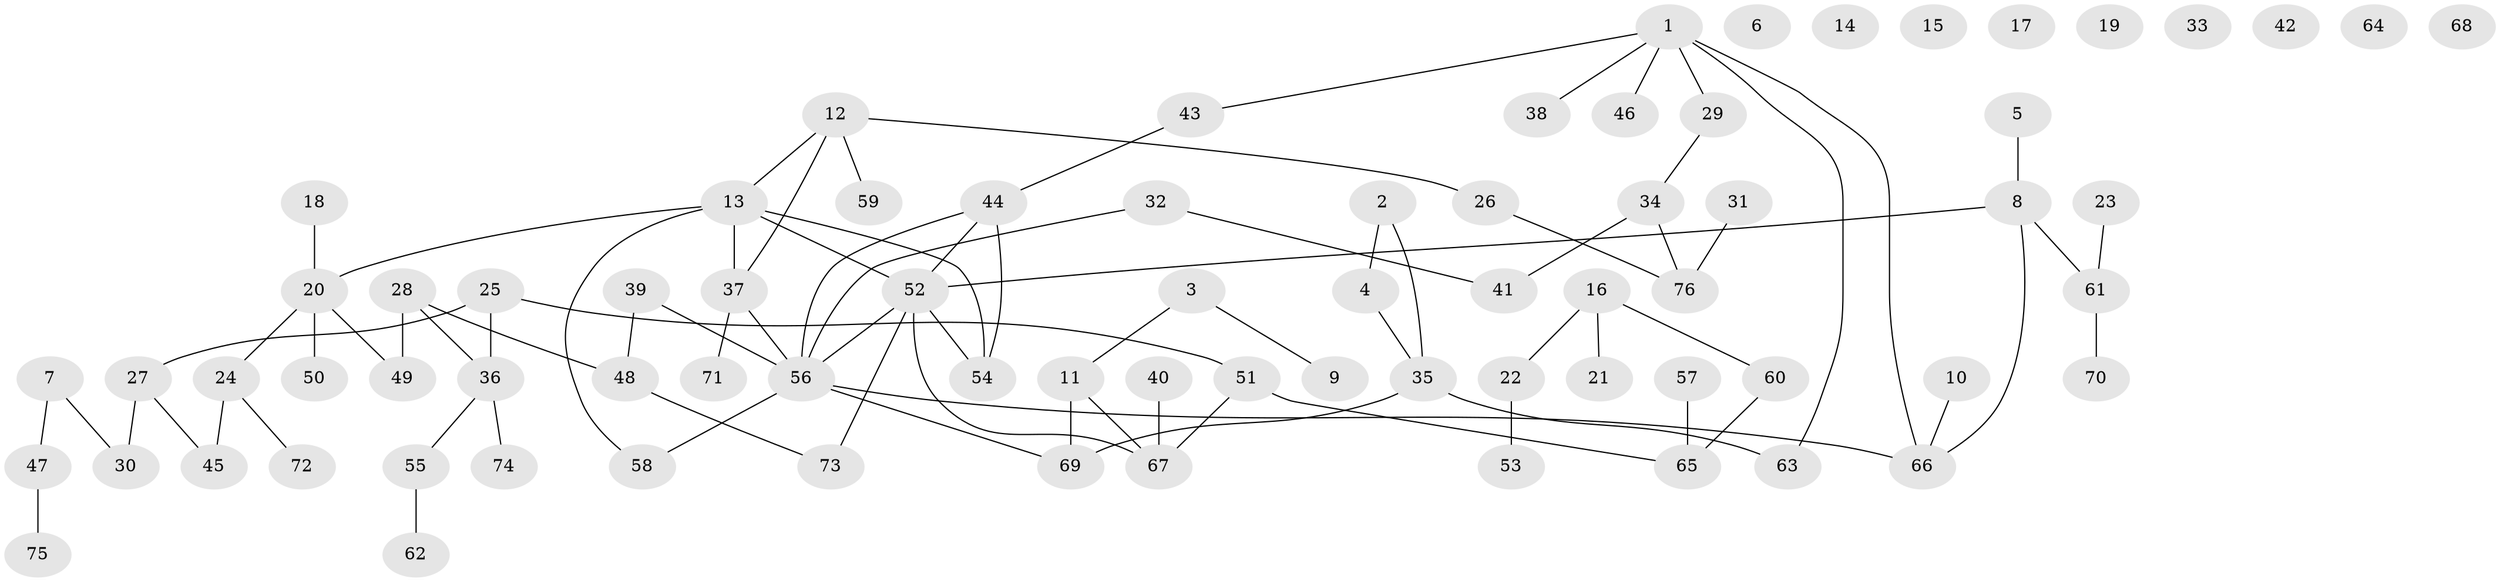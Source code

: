 // coarse degree distribution, {1: 0.3333333333333333, 0: 0.3, 4: 0.1, 3: 0.06666666666666667, 2: 0.13333333333333333, 8: 0.06666666666666667}
// Generated by graph-tools (version 1.1) at 2025/43/03/04/25 21:43:52]
// undirected, 76 vertices, 83 edges
graph export_dot {
graph [start="1"]
  node [color=gray90,style=filled];
  1;
  2;
  3;
  4;
  5;
  6;
  7;
  8;
  9;
  10;
  11;
  12;
  13;
  14;
  15;
  16;
  17;
  18;
  19;
  20;
  21;
  22;
  23;
  24;
  25;
  26;
  27;
  28;
  29;
  30;
  31;
  32;
  33;
  34;
  35;
  36;
  37;
  38;
  39;
  40;
  41;
  42;
  43;
  44;
  45;
  46;
  47;
  48;
  49;
  50;
  51;
  52;
  53;
  54;
  55;
  56;
  57;
  58;
  59;
  60;
  61;
  62;
  63;
  64;
  65;
  66;
  67;
  68;
  69;
  70;
  71;
  72;
  73;
  74;
  75;
  76;
  1 -- 29;
  1 -- 38;
  1 -- 43;
  1 -- 46;
  1 -- 63;
  1 -- 66;
  2 -- 4;
  2 -- 35;
  3 -- 9;
  3 -- 11;
  4 -- 35;
  5 -- 8;
  7 -- 30;
  7 -- 47;
  8 -- 52;
  8 -- 61;
  8 -- 66;
  10 -- 66;
  11 -- 67;
  11 -- 69;
  12 -- 13;
  12 -- 26;
  12 -- 37;
  12 -- 59;
  13 -- 20;
  13 -- 37;
  13 -- 52;
  13 -- 54;
  13 -- 58;
  16 -- 21;
  16 -- 22;
  16 -- 60;
  18 -- 20;
  20 -- 24;
  20 -- 49;
  20 -- 50;
  22 -- 53;
  23 -- 61;
  24 -- 45;
  24 -- 72;
  25 -- 27;
  25 -- 36;
  25 -- 51;
  26 -- 76;
  27 -- 30;
  27 -- 45;
  28 -- 36;
  28 -- 48;
  28 -- 49;
  29 -- 34;
  31 -- 76;
  32 -- 41;
  32 -- 56;
  34 -- 41;
  34 -- 76;
  35 -- 63;
  35 -- 69;
  36 -- 55;
  36 -- 74;
  37 -- 56;
  37 -- 71;
  39 -- 48;
  39 -- 56;
  40 -- 67;
  43 -- 44;
  44 -- 52;
  44 -- 54;
  44 -- 56;
  47 -- 75;
  48 -- 73;
  51 -- 65;
  51 -- 67;
  52 -- 54;
  52 -- 56;
  52 -- 67;
  52 -- 73;
  55 -- 62;
  56 -- 58;
  56 -- 66;
  56 -- 69;
  57 -- 65;
  60 -- 65;
  61 -- 70;
}
